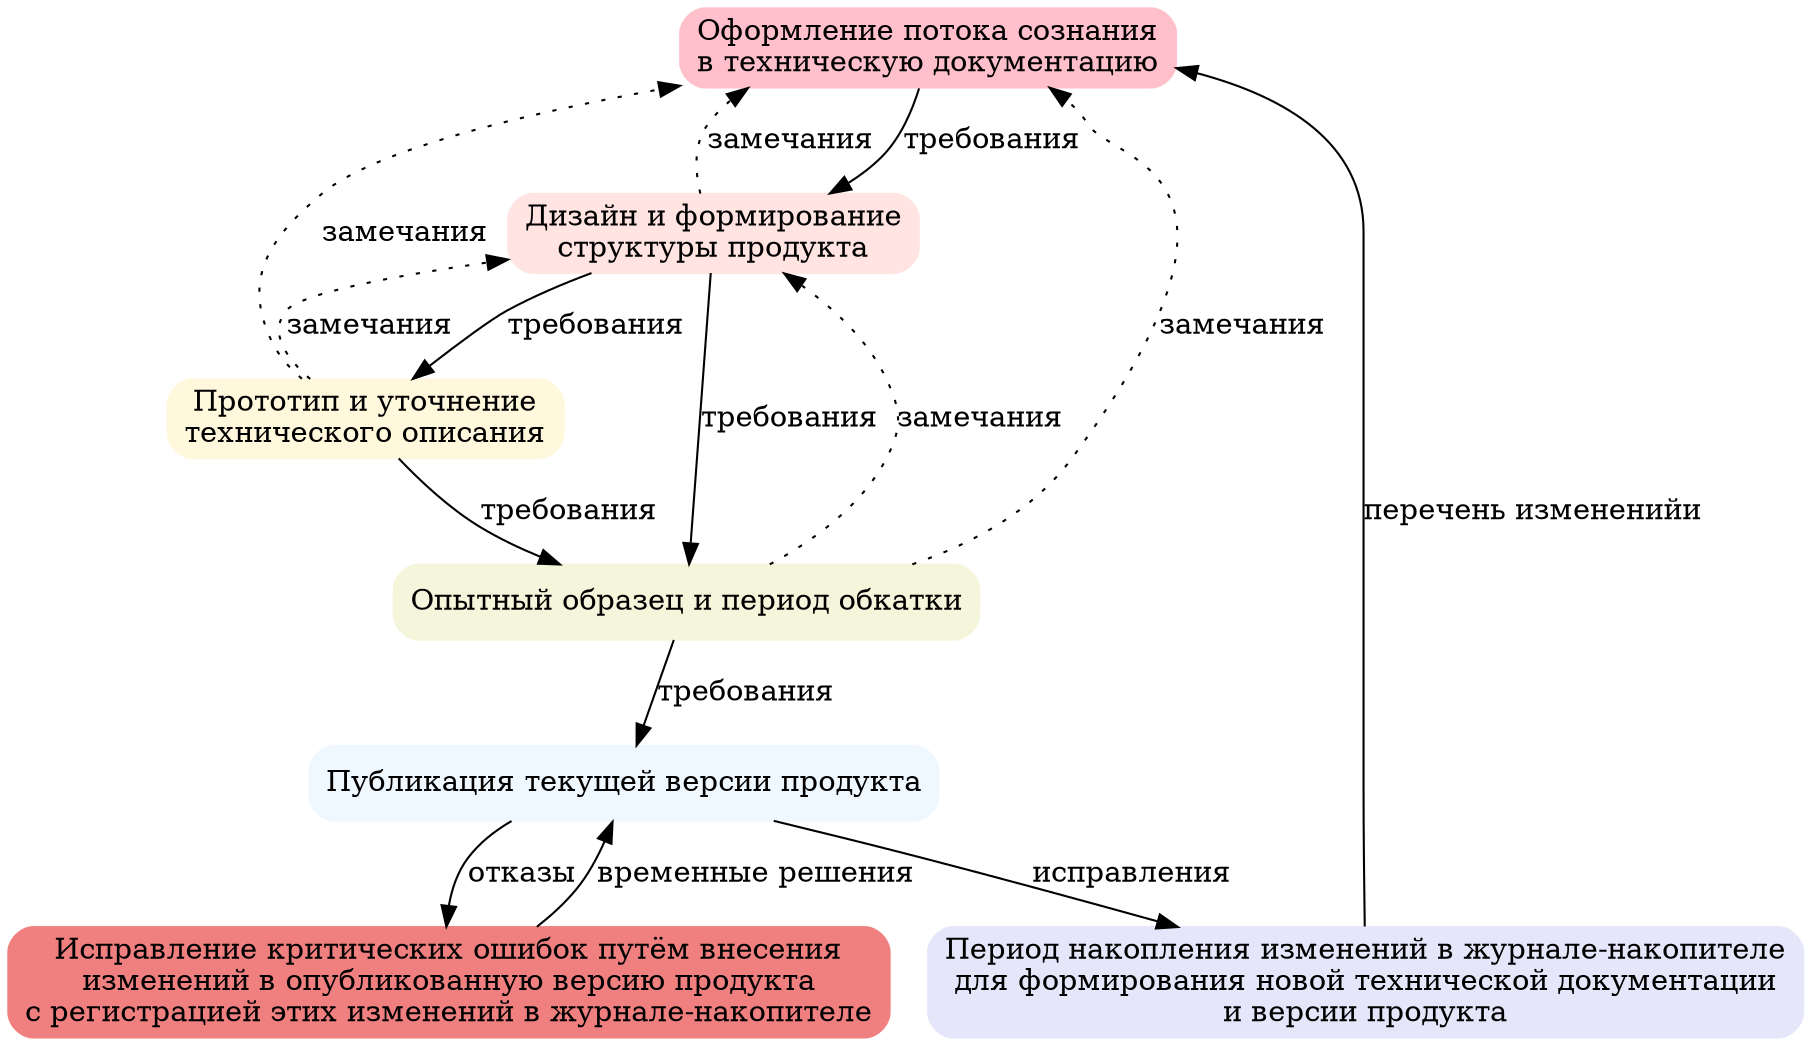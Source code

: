 digraph graphname{
    # на примерах 
    # https://tushavin.ru/graphviz/
    #a [label="source"]
    #b [label="destination"]
    #dot -v -Tpng -o<OUTPUT> <INPUT>
    #docker run -v $(pwd):/ws graphviz-ubuntu-img dot -v -Tpng -oex.png ex.gv

    node [shape=box, style="rounded,filled"];

    techdoc [label="Оформление потока сознания\nв техническую документацию" color="#ffc0cb"]
    design [label="Дизайн и формирование\nструктуры продукта" color="#ffe4e1"]
    prototype [label="Прототип и уточнение\nтехнического описания" color="#fff8dc"]
    trial_operation [label="Опытный образец и период обкатки" color="#f5f5dc"]
    product [label="Публикация текущей версии продукта" color="#f0f8ff"]
    change_ahead_log [label="Период накопления изменений в журнале-накопителе\nдля формирования новой технической документации\nи версии продукта" color="#e6e6fa"]
    hotfix [label="Исправление критических ошибок путём внесения\nизменений в опубликованную версию продукта\nс регистрацией этих изменений в журнале-накопителе" color="#f08080"]

    #a -> b;

    techdoc -> design [label="требования"];

    design -> prototype [label="требования"];
    design -> techdoc [label="замечания" style=dotted ];
    design -> trial_operation [label="требования"];
    
    prototype -> trial_operation [label="требования"];
    prototype -> design [label="замечания" style=dotted ];
    prototype -> techdoc [label="замечания" style=dotted ];

    trial_operation -> product [label="требования"];
    trial_operation -> design [label="замечания" style=dotted ];
    trial_operation -> techdoc [label="замечания" style=dotted ];

    product -> change_ahead_log [label="исправления"];
    product -> hotfix [label="отказы"];

    change_ahead_log -> techdoc [label="перечень измененийи"];

    hotfix -> product [label="временные решения"]; 
}